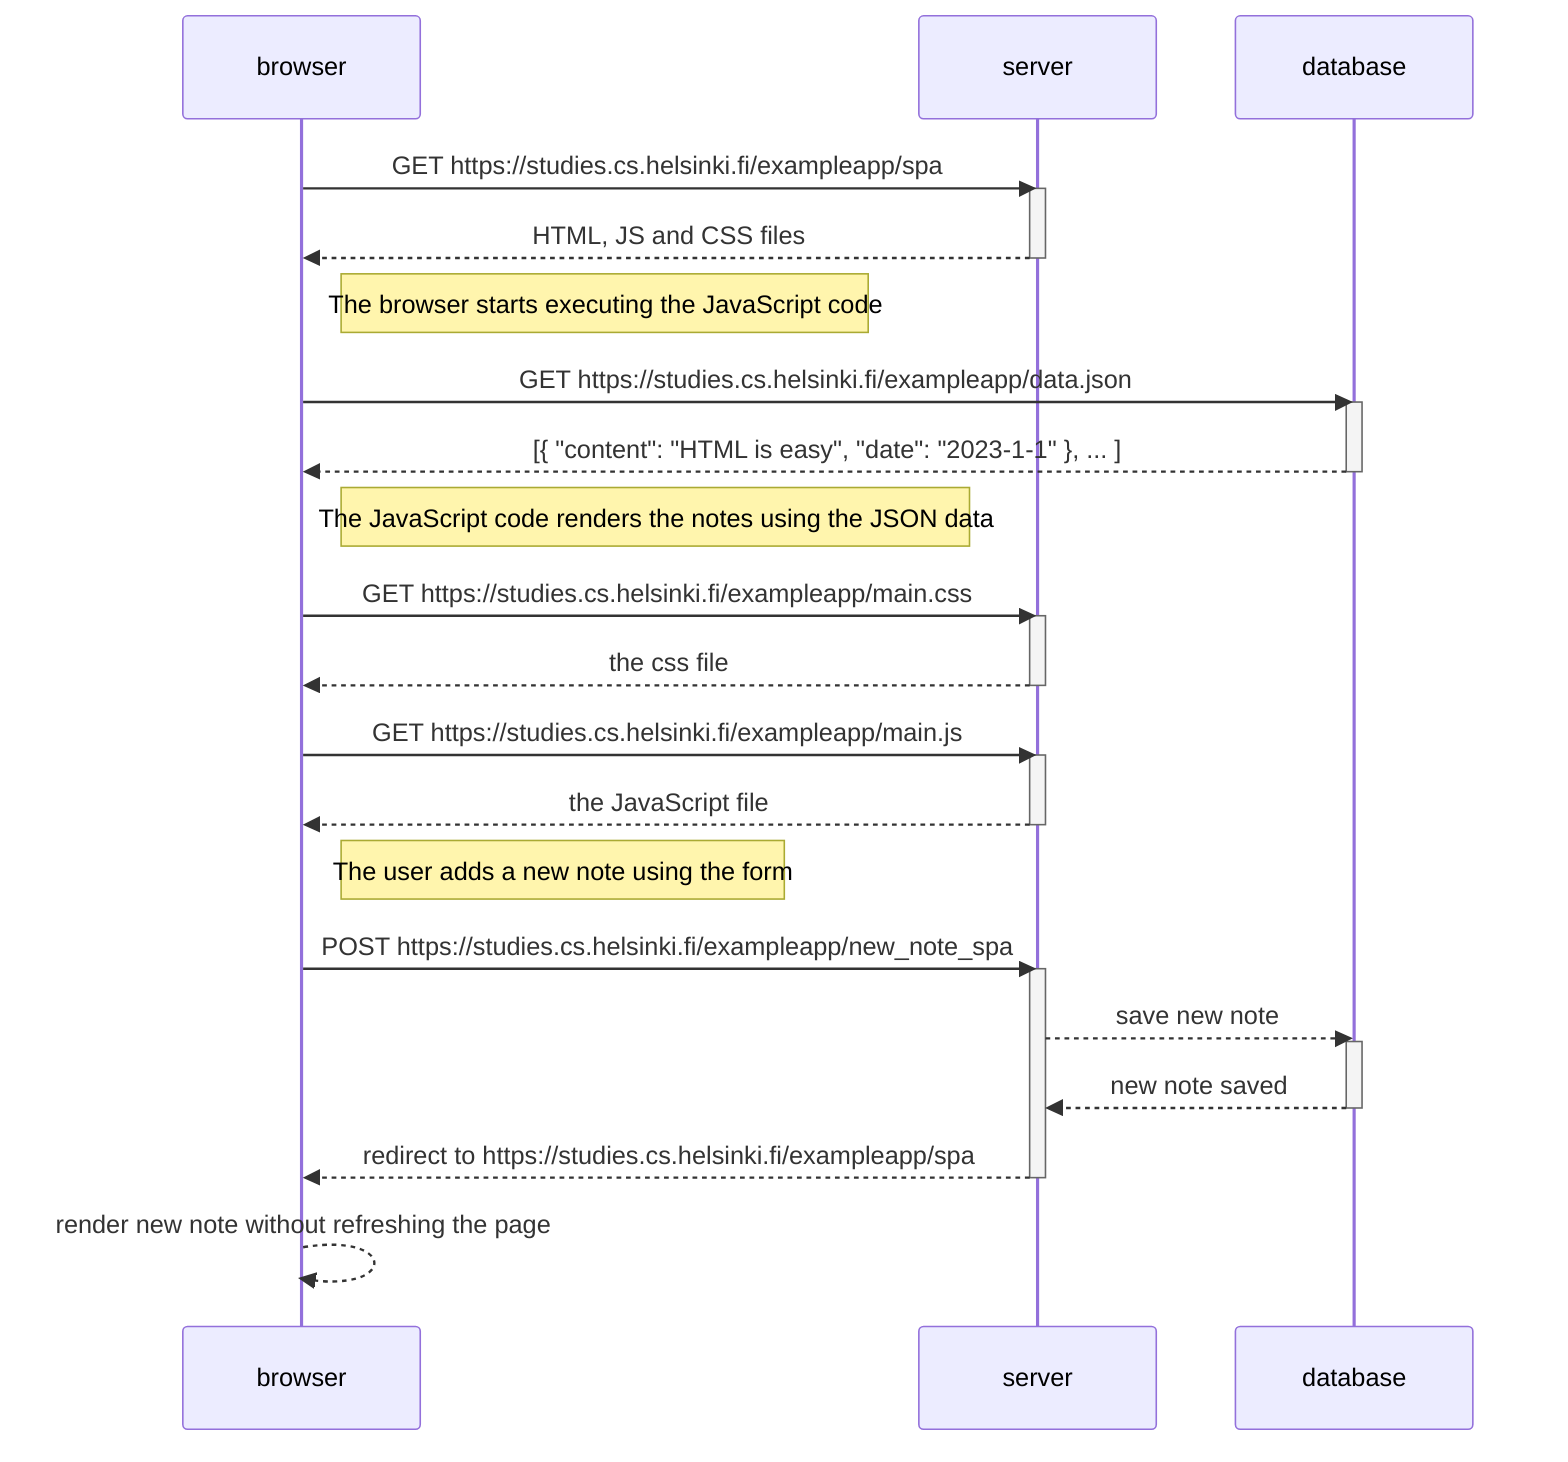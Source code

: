 sequenceDiagram
    participant browser
    participant server
    participant database

    browser->>server: GET https://studies.cs.helsinki.fi/exampleapp/spa
    activate server
    server-->>browser: HTML, JS and CSS files
    deactivate server

    Note right of browser: The browser starts executing the JavaScript code

    browser->>database: GET https://studies.cs.helsinki.fi/exampleapp/data.json
    activate database
    database-->>browser: [{ "content": "HTML is easy", "date": "2023-1-1" }, ... ]
    deactivate database

    Note right of browser: The JavaScript code renders the notes using the JSON data

    browser->>server: GET https://studies.cs.helsinki.fi/exampleapp/main.css
    activate server
    server-->>browser: the css file
    deactivate server

    browser->>server: GET https://studies.cs.helsinki.fi/exampleapp/main.js
    activate server
    server-->>browser: the JavaScript file
    deactivate server

    Note right of browser: The user adds a new note using the form

    browser->>server: POST https://studies.cs.helsinki.fi/exampleapp/new_note_spa
    activate server
    server-->>database: save new note
    activate database
    database-->>server: new note saved
    deactivate database
    server-->>browser: redirect to https://studies.cs.helsinki.fi/exampleapp/spa
    deactivate server
    browser-->>browser: render new note without refreshing the page